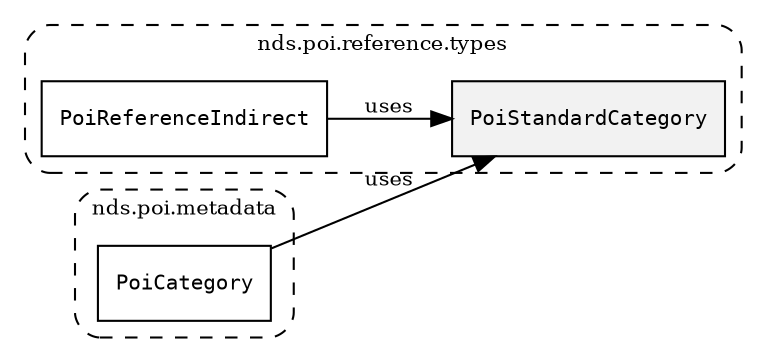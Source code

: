 /**
 * This dot file creates symbol collaboration diagram for PoiStandardCategory.
 */
digraph ZSERIO
{
    node [shape=box, fontsize=10];
    rankdir="LR";
    fontsize=10;
    tooltip="PoiStandardCategory collaboration diagram";

    subgraph "cluster_nds.poi.reference.types"
    {
        style="dashed, rounded";
        label="nds.poi.reference.types";
        tooltip="Package nds.poi.reference.types";
        href="../../../content/packages/nds.poi.reference.types.html#Package-nds-poi-reference-types";
        target="_parent";

        "PoiStandardCategory" [style="filled", fillcolor="#0000000D", target="_parent", label=<<font face="monospace"><table align="center" border="0" cellspacing="0" cellpadding="0"><tr><td href="../../../content/packages/nds.poi.reference.types.html#Enum-PoiStandardCategory" title="Enum defined in nds.poi.reference.types">PoiStandardCategory</td></tr></table></font>>];
        "PoiReferenceIndirect" [target="_parent", label=<<font face="monospace"><table align="center" border="0" cellspacing="0" cellpadding="0"><tr><td href="../../../content/packages/nds.poi.reference.types.html#Structure-PoiReferenceIndirect" title="Structure defined in nds.poi.reference.types">PoiReferenceIndirect</td></tr></table></font>>];
    }

    subgraph "cluster_nds.poi.metadata"
    {
        style="dashed, rounded";
        label="nds.poi.metadata";
        tooltip="Package nds.poi.metadata";
        href="../../../content/packages/nds.poi.metadata.html#Package-nds-poi-metadata";
        target="_parent";

        "PoiCategory" [target="_parent", label=<<font face="monospace"><table align="center" border="0" cellspacing="0" cellpadding="0"><tr><td href="../../../content/packages/nds.poi.metadata.html#Structure-PoiCategory" title="Structure defined in nds.poi.metadata">PoiCategory</td></tr></table></font>>];
    }

    "PoiReferenceIndirect" -> "PoiStandardCategory" [label="uses", fontsize=10];
    "PoiCategory" -> "PoiStandardCategory" [label="uses", fontsize=10];
}
